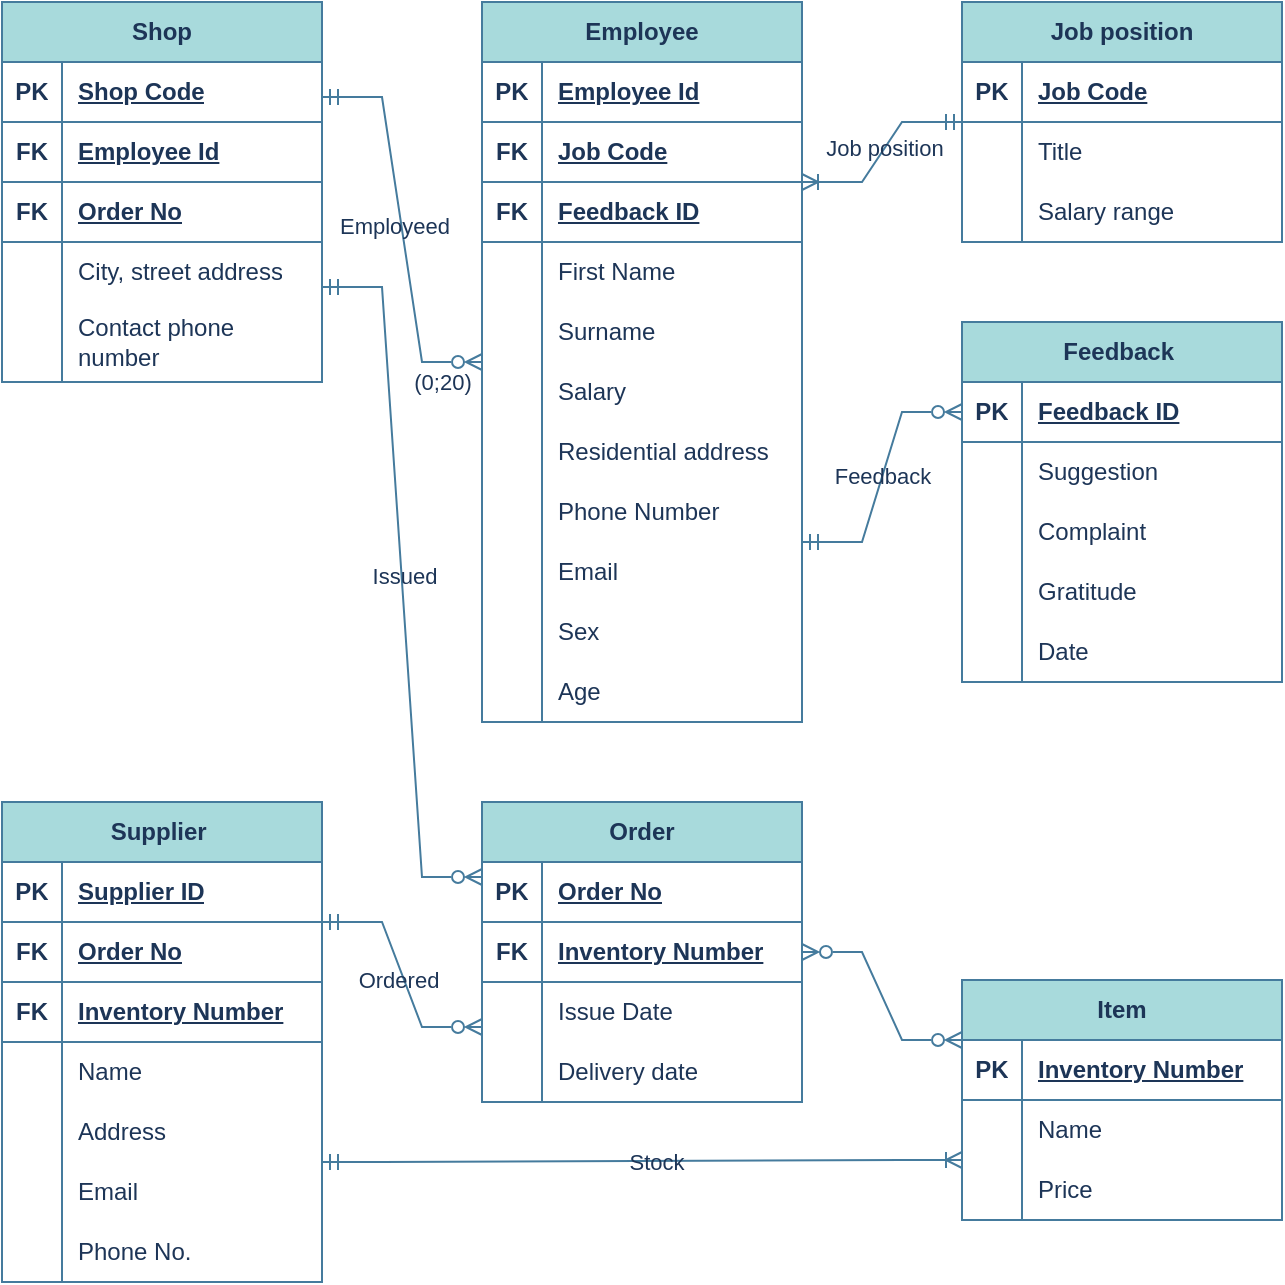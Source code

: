 <mxfile version="21.0.2" type="github"><diagram id="S3kL3NknCSAAhCIoJTSs" name="Страница 1"><mxGraphModel dx="780" dy="5081" grid="1" gridSize="10" guides="1" tooltips="1" connect="1" arrows="1" fold="1" page="1" pageScale="1" pageWidth="827" pageHeight="1169" math="0" shadow="0"><root><mxCell id="0"/><mxCell id="1" parent="0"/><mxCell id="GKbju8aVbSYvYVE8FwiC-1" value="Shop" style="shape=table;startSize=30;container=1;collapsible=1;childLayout=tableLayout;fixedRows=1;rowLines=0;fontStyle=1;align=center;resizeLast=1;labelBackgroundColor=none;fillColor=#A8DADC;strokeColor=#457B9D;fontColor=#1D3557;whiteSpace=wrap;rounded=0;" parent="1" vertex="1"><mxGeometry x="40" y="-4640" width="160" height="190" as="geometry"><mxRectangle x="40" y="-4640" width="70" height="30" as="alternateBounds"/></mxGeometry></mxCell><mxCell id="GKbju8aVbSYvYVE8FwiC-2" value="" style="shape=tableRow;horizontal=0;startSize=0;swimlaneHead=0;swimlaneBody=0;fillColor=none;collapsible=0;dropTarget=0;points=[[0,0.5],[1,0.5]];portConstraint=eastwest;top=0;left=0;right=0;bottom=1;labelBackgroundColor=none;strokeColor=#457B9D;fontColor=#1D3557;whiteSpace=wrap;rounded=0;" parent="GKbju8aVbSYvYVE8FwiC-1" vertex="1"><mxGeometry y="30" width="160" height="30" as="geometry"/></mxCell><mxCell id="GKbju8aVbSYvYVE8FwiC-3" value="PK" style="shape=partialRectangle;connectable=0;fillColor=none;top=0;left=0;bottom=0;right=0;fontStyle=1;overflow=hidden;labelBackgroundColor=none;strokeColor=#457B9D;fontColor=#1D3557;whiteSpace=wrap;rounded=0;" parent="GKbju8aVbSYvYVE8FwiC-2" vertex="1"><mxGeometry width="30" height="30" as="geometry"><mxRectangle width="30" height="30" as="alternateBounds"/></mxGeometry></mxCell><mxCell id="GKbju8aVbSYvYVE8FwiC-4" value="Shop Code" style="shape=partialRectangle;connectable=0;fillColor=none;top=0;left=0;bottom=0;right=0;align=left;spacingLeft=6;fontStyle=5;overflow=hidden;labelBackgroundColor=none;strokeColor=#457B9D;fontColor=#1D3557;whiteSpace=wrap;rounded=0;" parent="GKbju8aVbSYvYVE8FwiC-2" vertex="1"><mxGeometry x="30" width="130" height="30" as="geometry"><mxRectangle width="130" height="30" as="alternateBounds"/></mxGeometry></mxCell><mxCell id="HezVaRwSEf4dUAMnYJ1k-12" style="shape=tableRow;horizontal=0;startSize=0;swimlaneHead=0;swimlaneBody=0;fillColor=none;collapsible=0;dropTarget=0;points=[[0,0.5],[1,0.5]];portConstraint=eastwest;top=0;left=0;right=0;bottom=1;labelBackgroundColor=none;strokeColor=#457B9D;fontColor=#1D3557;whiteSpace=wrap;rounded=0;" parent="GKbju8aVbSYvYVE8FwiC-1" vertex="1"><mxGeometry y="60" width="160" height="30" as="geometry"/></mxCell><mxCell id="HezVaRwSEf4dUAMnYJ1k-13" value="FK" style="shape=partialRectangle;connectable=0;fillColor=none;top=0;left=0;bottom=0;right=0;fontStyle=1;overflow=hidden;labelBackgroundColor=none;strokeColor=#457B9D;fontColor=#1D3557;whiteSpace=wrap;rounded=0;" parent="HezVaRwSEf4dUAMnYJ1k-12" vertex="1"><mxGeometry width="30" height="30" as="geometry"><mxRectangle width="30" height="30" as="alternateBounds"/></mxGeometry></mxCell><mxCell id="HezVaRwSEf4dUAMnYJ1k-14" value="Employee Id" style="shape=partialRectangle;connectable=0;fillColor=none;top=0;left=0;bottom=0;right=0;align=left;spacingLeft=6;fontStyle=5;overflow=hidden;labelBackgroundColor=none;strokeColor=#457B9D;fontColor=#1D3557;whiteSpace=wrap;rounded=0;" parent="HezVaRwSEf4dUAMnYJ1k-12" vertex="1"><mxGeometry x="30" width="130" height="30" as="geometry"><mxRectangle width="130" height="30" as="alternateBounds"/></mxGeometry></mxCell><mxCell id="HezVaRwSEf4dUAMnYJ1k-9" style="shape=tableRow;horizontal=0;startSize=0;swimlaneHead=0;swimlaneBody=0;fillColor=none;collapsible=0;dropTarget=0;points=[[0,0.5],[1,0.5]];portConstraint=eastwest;top=0;left=0;right=0;bottom=1;labelBackgroundColor=none;strokeColor=#457B9D;fontColor=#1D3557;whiteSpace=wrap;rounded=0;" parent="GKbju8aVbSYvYVE8FwiC-1" vertex="1"><mxGeometry y="90" width="160" height="30" as="geometry"/></mxCell><mxCell id="HezVaRwSEf4dUAMnYJ1k-10" value="FK" style="shape=partialRectangle;connectable=0;fillColor=none;top=0;left=0;bottom=0;right=0;fontStyle=1;overflow=hidden;labelBackgroundColor=none;strokeColor=#457B9D;fontColor=#1D3557;whiteSpace=wrap;rounded=0;" parent="HezVaRwSEf4dUAMnYJ1k-9" vertex="1"><mxGeometry width="30" height="30" as="geometry"><mxRectangle width="30" height="30" as="alternateBounds"/></mxGeometry></mxCell><mxCell id="HezVaRwSEf4dUAMnYJ1k-11" value="Order No" style="shape=partialRectangle;connectable=0;fillColor=none;top=0;left=0;bottom=0;right=0;align=left;spacingLeft=6;fontStyle=5;overflow=hidden;labelBackgroundColor=none;strokeColor=#457B9D;fontColor=#1D3557;whiteSpace=wrap;rounded=0;" parent="HezVaRwSEf4dUAMnYJ1k-9" vertex="1"><mxGeometry x="30" width="130" height="30" as="geometry"><mxRectangle width="130" height="30" as="alternateBounds"/></mxGeometry></mxCell><mxCell id="GKbju8aVbSYvYVE8FwiC-5" value="" style="shape=tableRow;horizontal=0;startSize=0;swimlaneHead=0;swimlaneBody=0;fillColor=none;collapsible=0;dropTarget=0;points=[[0,0.5],[1,0.5]];portConstraint=eastwest;top=0;left=0;right=0;bottom=0;labelBackgroundColor=none;strokeColor=#457B9D;fontColor=#1D3557;whiteSpace=wrap;rounded=0;" parent="GKbju8aVbSYvYVE8FwiC-1" vertex="1"><mxGeometry y="120" width="160" height="30" as="geometry"/></mxCell><mxCell id="GKbju8aVbSYvYVE8FwiC-6" value="" style="shape=partialRectangle;connectable=0;fillColor=none;top=0;left=0;bottom=0;right=0;editable=1;overflow=hidden;labelBackgroundColor=none;strokeColor=#457B9D;fontColor=#1D3557;whiteSpace=wrap;rounded=0;" parent="GKbju8aVbSYvYVE8FwiC-5" vertex="1"><mxGeometry width="30" height="30" as="geometry"><mxRectangle width="30" height="30" as="alternateBounds"/></mxGeometry></mxCell><mxCell id="GKbju8aVbSYvYVE8FwiC-7" value="City, street address" style="shape=partialRectangle;connectable=0;fillColor=none;top=0;left=0;bottom=0;right=0;align=left;spacingLeft=6;overflow=hidden;labelBackgroundColor=none;strokeColor=#457B9D;fontColor=#1D3557;whiteSpace=wrap;rounded=0;" parent="GKbju8aVbSYvYVE8FwiC-5" vertex="1"><mxGeometry x="30" width="130" height="30" as="geometry"><mxRectangle width="130" height="30" as="alternateBounds"/></mxGeometry></mxCell><mxCell id="GKbju8aVbSYvYVE8FwiC-11" value="" style="shape=tableRow;horizontal=0;startSize=0;swimlaneHead=0;swimlaneBody=0;fillColor=none;collapsible=0;dropTarget=0;points=[[0,0.5],[1,0.5]];portConstraint=eastwest;top=0;left=0;right=0;bottom=0;labelBackgroundColor=none;strokeColor=#457B9D;fontColor=#1D3557;whiteSpace=wrap;rounded=0;" parent="GKbju8aVbSYvYVE8FwiC-1" vertex="1"><mxGeometry y="150" width="160" height="40" as="geometry"/></mxCell><mxCell id="GKbju8aVbSYvYVE8FwiC-12" value="" style="shape=partialRectangle;connectable=0;fillColor=none;top=0;left=0;bottom=0;right=0;editable=1;overflow=hidden;labelBackgroundColor=none;strokeColor=#457B9D;fontColor=#1D3557;whiteSpace=wrap;rounded=0;" parent="GKbju8aVbSYvYVE8FwiC-11" vertex="1"><mxGeometry width="30" height="40" as="geometry"><mxRectangle width="30" height="40" as="alternateBounds"/></mxGeometry></mxCell><mxCell id="GKbju8aVbSYvYVE8FwiC-13" value="Contact phone number" style="shape=partialRectangle;connectable=0;fillColor=none;top=0;left=0;bottom=0;right=0;align=left;spacingLeft=6;overflow=hidden;labelBackgroundColor=none;strokeColor=#457B9D;fontColor=#1D3557;whiteSpace=wrap;rounded=0;" parent="GKbju8aVbSYvYVE8FwiC-11" vertex="1"><mxGeometry x="30" width="130" height="40" as="geometry"><mxRectangle width="130" height="40" as="alternateBounds"/></mxGeometry></mxCell><mxCell id="GKbju8aVbSYvYVE8FwiC-21" value="Employee" style="shape=table;startSize=30;container=1;collapsible=1;childLayout=tableLayout;fixedRows=1;rowLines=0;fontStyle=1;align=center;resizeLast=1;labelBackgroundColor=none;fillColor=#A8DADC;strokeColor=#457B9D;fontColor=#1D3557;whiteSpace=wrap;rounded=0;" parent="1" vertex="1"><mxGeometry x="280" y="-4640" width="160" height="360" as="geometry"><mxRectangle x="240" y="-4640" width="100" height="30" as="alternateBounds"/></mxGeometry></mxCell><mxCell id="GKbju8aVbSYvYVE8FwiC-22" value="" style="shape=tableRow;horizontal=0;startSize=0;swimlaneHead=0;swimlaneBody=0;fillColor=none;collapsible=0;dropTarget=0;points=[[0,0.5],[1,0.5]];portConstraint=eastwest;top=0;left=0;right=0;bottom=1;labelBackgroundColor=none;strokeColor=#457B9D;fontColor=#1D3557;whiteSpace=wrap;rounded=0;" parent="GKbju8aVbSYvYVE8FwiC-21" vertex="1"><mxGeometry y="30" width="160" height="30" as="geometry"/></mxCell><mxCell id="GKbju8aVbSYvYVE8FwiC-23" value="PK" style="shape=partialRectangle;connectable=0;fillColor=none;top=0;left=0;bottom=0;right=0;fontStyle=1;overflow=hidden;labelBackgroundColor=none;strokeColor=#457B9D;fontColor=#1D3557;whiteSpace=wrap;rounded=0;" parent="GKbju8aVbSYvYVE8FwiC-22" vertex="1"><mxGeometry width="30" height="30" as="geometry"><mxRectangle width="30" height="30" as="alternateBounds"/></mxGeometry></mxCell><mxCell id="GKbju8aVbSYvYVE8FwiC-24" value="Employee Id" style="shape=partialRectangle;connectable=0;fillColor=none;top=0;left=0;bottom=0;right=0;align=left;spacingLeft=6;fontStyle=5;overflow=hidden;labelBackgroundColor=none;strokeColor=#457B9D;fontColor=#1D3557;whiteSpace=wrap;rounded=0;" parent="GKbju8aVbSYvYVE8FwiC-22" vertex="1"><mxGeometry x="30" width="130" height="30" as="geometry"><mxRectangle width="130" height="30" as="alternateBounds"/></mxGeometry></mxCell><mxCell id="HezVaRwSEf4dUAMnYJ1k-18" style="shape=tableRow;horizontal=0;startSize=0;swimlaneHead=0;swimlaneBody=0;fillColor=none;collapsible=0;dropTarget=0;points=[[0,0.5],[1,0.5]];portConstraint=eastwest;top=0;left=0;right=0;bottom=1;labelBackgroundColor=none;strokeColor=#457B9D;fontColor=#1D3557;whiteSpace=wrap;rounded=0;" parent="GKbju8aVbSYvYVE8FwiC-21" vertex="1"><mxGeometry y="60" width="160" height="30" as="geometry"/></mxCell><mxCell id="HezVaRwSEf4dUAMnYJ1k-19" value="FK" style="shape=partialRectangle;connectable=0;fillColor=none;top=0;left=0;bottom=0;right=0;fontStyle=1;overflow=hidden;labelBackgroundColor=none;strokeColor=#457B9D;fontColor=#1D3557;whiteSpace=wrap;rounded=0;" parent="HezVaRwSEf4dUAMnYJ1k-18" vertex="1"><mxGeometry width="30" height="30" as="geometry"><mxRectangle width="30" height="30" as="alternateBounds"/></mxGeometry></mxCell><mxCell id="HezVaRwSEf4dUAMnYJ1k-20" value="Job Code" style="shape=partialRectangle;connectable=0;fillColor=none;top=0;left=0;bottom=0;right=0;align=left;spacingLeft=6;fontStyle=5;overflow=hidden;labelBackgroundColor=none;strokeColor=#457B9D;fontColor=#1D3557;whiteSpace=wrap;rounded=0;" parent="HezVaRwSEf4dUAMnYJ1k-18" vertex="1"><mxGeometry x="30" width="130" height="30" as="geometry"><mxRectangle width="130" height="30" as="alternateBounds"/></mxGeometry></mxCell><mxCell id="HezVaRwSEf4dUAMnYJ1k-15" style="shape=tableRow;horizontal=0;startSize=0;swimlaneHead=0;swimlaneBody=0;fillColor=none;collapsible=0;dropTarget=0;points=[[0,0.5],[1,0.5]];portConstraint=eastwest;top=0;left=0;right=0;bottom=1;labelBackgroundColor=none;strokeColor=#457B9D;fontColor=#1D3557;whiteSpace=wrap;rounded=0;" parent="GKbju8aVbSYvYVE8FwiC-21" vertex="1"><mxGeometry y="90" width="160" height="30" as="geometry"/></mxCell><mxCell id="HezVaRwSEf4dUAMnYJ1k-16" value="FK" style="shape=partialRectangle;connectable=0;fillColor=none;top=0;left=0;bottom=0;right=0;fontStyle=1;overflow=hidden;labelBackgroundColor=none;strokeColor=#457B9D;fontColor=#1D3557;whiteSpace=wrap;rounded=0;" parent="HezVaRwSEf4dUAMnYJ1k-15" vertex="1"><mxGeometry width="30" height="30" as="geometry"><mxRectangle width="30" height="30" as="alternateBounds"/></mxGeometry></mxCell><mxCell id="HezVaRwSEf4dUAMnYJ1k-17" value="Feedback ID" style="shape=partialRectangle;connectable=0;fillColor=none;top=0;left=0;bottom=0;right=0;align=left;spacingLeft=6;fontStyle=5;overflow=hidden;labelBackgroundColor=none;strokeColor=#457B9D;fontColor=#1D3557;whiteSpace=wrap;rounded=0;" parent="HezVaRwSEf4dUAMnYJ1k-15" vertex="1"><mxGeometry x="30" width="130" height="30" as="geometry"><mxRectangle width="130" height="30" as="alternateBounds"/></mxGeometry></mxCell><mxCell id="GKbju8aVbSYvYVE8FwiC-25" value="" style="shape=tableRow;horizontal=0;startSize=0;swimlaneHead=0;swimlaneBody=0;fillColor=none;collapsible=0;dropTarget=0;points=[[0,0.5],[1,0.5]];portConstraint=eastwest;top=0;left=0;right=0;bottom=0;labelBackgroundColor=none;strokeColor=#457B9D;fontColor=#1D3557;whiteSpace=wrap;rounded=0;" parent="GKbju8aVbSYvYVE8FwiC-21" vertex="1"><mxGeometry y="120" width="160" height="30" as="geometry"/></mxCell><mxCell id="GKbju8aVbSYvYVE8FwiC-26" value="" style="shape=partialRectangle;connectable=0;fillColor=none;top=0;left=0;bottom=0;right=0;editable=1;overflow=hidden;labelBackgroundColor=none;strokeColor=#457B9D;fontColor=#1D3557;whiteSpace=wrap;rounded=0;" parent="GKbju8aVbSYvYVE8FwiC-25" vertex="1"><mxGeometry width="30" height="30" as="geometry"><mxRectangle width="30" height="30" as="alternateBounds"/></mxGeometry></mxCell><mxCell id="GKbju8aVbSYvYVE8FwiC-27" value="First Name" style="shape=partialRectangle;connectable=0;fillColor=none;top=0;left=0;bottom=0;right=0;align=left;spacingLeft=6;overflow=hidden;labelBackgroundColor=none;strokeColor=#457B9D;fontColor=#1D3557;whiteSpace=wrap;rounded=0;" parent="GKbju8aVbSYvYVE8FwiC-25" vertex="1"><mxGeometry x="30" width="130" height="30" as="geometry"><mxRectangle width="130" height="30" as="alternateBounds"/></mxGeometry></mxCell><mxCell id="GKbju8aVbSYvYVE8FwiC-28" value="" style="shape=tableRow;horizontal=0;startSize=0;swimlaneHead=0;swimlaneBody=0;fillColor=none;collapsible=0;dropTarget=0;points=[[0,0.5],[1,0.5]];portConstraint=eastwest;top=0;left=0;right=0;bottom=0;labelBackgroundColor=none;strokeColor=#457B9D;fontColor=#1D3557;whiteSpace=wrap;rounded=0;" parent="GKbju8aVbSYvYVE8FwiC-21" vertex="1"><mxGeometry y="150" width="160" height="30" as="geometry"/></mxCell><mxCell id="GKbju8aVbSYvYVE8FwiC-29" value="" style="shape=partialRectangle;connectable=0;fillColor=none;top=0;left=0;bottom=0;right=0;editable=1;overflow=hidden;labelBackgroundColor=none;strokeColor=#457B9D;fontColor=#1D3557;whiteSpace=wrap;rounded=0;" parent="GKbju8aVbSYvYVE8FwiC-28" vertex="1"><mxGeometry width="30" height="30" as="geometry"><mxRectangle width="30" height="30" as="alternateBounds"/></mxGeometry></mxCell><mxCell id="GKbju8aVbSYvYVE8FwiC-30" value="Surname" style="shape=partialRectangle;connectable=0;fillColor=none;top=0;left=0;bottom=0;right=0;align=left;spacingLeft=6;overflow=hidden;labelBackgroundColor=none;strokeColor=#457B9D;fontColor=#1D3557;whiteSpace=wrap;rounded=0;" parent="GKbju8aVbSYvYVE8FwiC-28" vertex="1"><mxGeometry x="30" width="130" height="30" as="geometry"><mxRectangle width="130" height="30" as="alternateBounds"/></mxGeometry></mxCell><mxCell id="GKbju8aVbSYvYVE8FwiC-34" style="shape=tableRow;horizontal=0;startSize=0;swimlaneHead=0;swimlaneBody=0;fillColor=none;collapsible=0;dropTarget=0;points=[[0,0.5],[1,0.5]];portConstraint=eastwest;top=0;left=0;right=0;bottom=0;labelBackgroundColor=none;strokeColor=#457B9D;fontColor=#1D3557;whiteSpace=wrap;rounded=0;" parent="GKbju8aVbSYvYVE8FwiC-21" vertex="1"><mxGeometry y="180" width="160" height="30" as="geometry"/></mxCell><mxCell id="GKbju8aVbSYvYVE8FwiC-35" style="shape=partialRectangle;connectable=0;fillColor=none;top=0;left=0;bottom=0;right=0;editable=1;overflow=hidden;labelBackgroundColor=none;strokeColor=#457B9D;fontColor=#1D3557;whiteSpace=wrap;rounded=0;" parent="GKbju8aVbSYvYVE8FwiC-34" vertex="1"><mxGeometry width="30" height="30" as="geometry"><mxRectangle width="30" height="30" as="alternateBounds"/></mxGeometry></mxCell><mxCell id="GKbju8aVbSYvYVE8FwiC-36" value="Salary" style="shape=partialRectangle;connectable=0;fillColor=none;top=0;left=0;bottom=0;right=0;align=left;spacingLeft=6;overflow=hidden;labelBackgroundColor=none;strokeColor=#457B9D;fontColor=#1D3557;whiteSpace=wrap;rounded=0;" parent="GKbju8aVbSYvYVE8FwiC-34" vertex="1"><mxGeometry x="30" width="130" height="30" as="geometry"><mxRectangle width="130" height="30" as="alternateBounds"/></mxGeometry></mxCell><mxCell id="GKbju8aVbSYvYVE8FwiC-37" style="shape=tableRow;horizontal=0;startSize=0;swimlaneHead=0;swimlaneBody=0;fillColor=none;collapsible=0;dropTarget=0;points=[[0,0.5],[1,0.5]];portConstraint=eastwest;top=0;left=0;right=0;bottom=0;labelBackgroundColor=none;strokeColor=#457B9D;fontColor=#1D3557;whiteSpace=wrap;rounded=0;" parent="GKbju8aVbSYvYVE8FwiC-21" vertex="1"><mxGeometry y="210" width="160" height="30" as="geometry"/></mxCell><mxCell id="GKbju8aVbSYvYVE8FwiC-38" style="shape=partialRectangle;connectable=0;fillColor=none;top=0;left=0;bottom=0;right=0;editable=1;overflow=hidden;labelBackgroundColor=none;strokeColor=#457B9D;fontColor=#1D3557;whiteSpace=wrap;rounded=0;" parent="GKbju8aVbSYvYVE8FwiC-37" vertex="1"><mxGeometry width="30" height="30" as="geometry"><mxRectangle width="30" height="30" as="alternateBounds"/></mxGeometry></mxCell><mxCell id="GKbju8aVbSYvYVE8FwiC-39" value="Residential address" style="shape=partialRectangle;connectable=0;fillColor=none;top=0;left=0;bottom=0;right=0;align=left;spacingLeft=6;overflow=hidden;labelBackgroundColor=none;strokeColor=#457B9D;fontColor=#1D3557;whiteSpace=wrap;rounded=0;" parent="GKbju8aVbSYvYVE8FwiC-37" vertex="1"><mxGeometry x="30" width="130" height="30" as="geometry"><mxRectangle width="130" height="30" as="alternateBounds"/></mxGeometry></mxCell><mxCell id="GKbju8aVbSYvYVE8FwiC-40" style="shape=tableRow;horizontal=0;startSize=0;swimlaneHead=0;swimlaneBody=0;fillColor=none;collapsible=0;dropTarget=0;points=[[0,0.5],[1,0.5]];portConstraint=eastwest;top=0;left=0;right=0;bottom=0;labelBackgroundColor=none;strokeColor=#457B9D;fontColor=#1D3557;whiteSpace=wrap;rounded=0;" parent="GKbju8aVbSYvYVE8FwiC-21" vertex="1"><mxGeometry y="240" width="160" height="30" as="geometry"/></mxCell><mxCell id="GKbju8aVbSYvYVE8FwiC-41" style="shape=partialRectangle;connectable=0;fillColor=none;top=0;left=0;bottom=0;right=0;editable=1;overflow=hidden;labelBackgroundColor=none;strokeColor=#457B9D;fontColor=#1D3557;whiteSpace=wrap;rounded=0;" parent="GKbju8aVbSYvYVE8FwiC-40" vertex="1"><mxGeometry width="30" height="30" as="geometry"><mxRectangle width="30" height="30" as="alternateBounds"/></mxGeometry></mxCell><mxCell id="GKbju8aVbSYvYVE8FwiC-42" value="Phone Number" style="shape=partialRectangle;connectable=0;fillColor=none;top=0;left=0;bottom=0;right=0;align=left;spacingLeft=6;overflow=hidden;labelBackgroundColor=none;strokeColor=#457B9D;fontColor=#1D3557;whiteSpace=wrap;rounded=0;" parent="GKbju8aVbSYvYVE8FwiC-40" vertex="1"><mxGeometry x="30" width="130" height="30" as="geometry"><mxRectangle width="130" height="30" as="alternateBounds"/></mxGeometry></mxCell><mxCell id="GKbju8aVbSYvYVE8FwiC-43" style="shape=tableRow;horizontal=0;startSize=0;swimlaneHead=0;swimlaneBody=0;fillColor=none;collapsible=0;dropTarget=0;points=[[0,0.5],[1,0.5]];portConstraint=eastwest;top=0;left=0;right=0;bottom=0;labelBackgroundColor=none;strokeColor=#457B9D;fontColor=#1D3557;whiteSpace=wrap;rounded=0;" parent="GKbju8aVbSYvYVE8FwiC-21" vertex="1"><mxGeometry y="270" width="160" height="30" as="geometry"/></mxCell><mxCell id="GKbju8aVbSYvYVE8FwiC-44" style="shape=partialRectangle;connectable=0;fillColor=none;top=0;left=0;bottom=0;right=0;editable=1;overflow=hidden;labelBackgroundColor=none;strokeColor=#457B9D;fontColor=#1D3557;whiteSpace=wrap;rounded=0;" parent="GKbju8aVbSYvYVE8FwiC-43" vertex="1"><mxGeometry width="30" height="30" as="geometry"><mxRectangle width="30" height="30" as="alternateBounds"/></mxGeometry></mxCell><mxCell id="GKbju8aVbSYvYVE8FwiC-45" value="Email" style="shape=partialRectangle;connectable=0;fillColor=none;top=0;left=0;bottom=0;right=0;align=left;spacingLeft=6;overflow=hidden;labelBackgroundColor=none;strokeColor=#457B9D;fontColor=#1D3557;whiteSpace=wrap;rounded=0;" parent="GKbju8aVbSYvYVE8FwiC-43" vertex="1"><mxGeometry x="30" width="130" height="30" as="geometry"><mxRectangle width="130" height="30" as="alternateBounds"/></mxGeometry></mxCell><mxCell id="HezVaRwSEf4dUAMnYJ1k-1" style="shape=tableRow;horizontal=0;startSize=0;swimlaneHead=0;swimlaneBody=0;fillColor=none;collapsible=0;dropTarget=0;points=[[0,0.5],[1,0.5]];portConstraint=eastwest;top=0;left=0;right=0;bottom=0;labelBackgroundColor=none;strokeColor=#457B9D;fontColor=#1D3557;whiteSpace=wrap;rounded=0;" parent="GKbju8aVbSYvYVE8FwiC-21" vertex="1"><mxGeometry y="300" width="160" height="30" as="geometry"/></mxCell><mxCell id="HezVaRwSEf4dUAMnYJ1k-2" style="shape=partialRectangle;connectable=0;fillColor=none;top=0;left=0;bottom=0;right=0;editable=1;overflow=hidden;labelBackgroundColor=none;strokeColor=#457B9D;fontColor=#1D3557;whiteSpace=wrap;rounded=0;" parent="HezVaRwSEf4dUAMnYJ1k-1" vertex="1"><mxGeometry width="30" height="30" as="geometry"><mxRectangle width="30" height="30" as="alternateBounds"/></mxGeometry></mxCell><mxCell id="HezVaRwSEf4dUAMnYJ1k-3" value="Sex" style="shape=partialRectangle;connectable=0;fillColor=none;top=0;left=0;bottom=0;right=0;align=left;spacingLeft=6;overflow=hidden;labelBackgroundColor=none;strokeColor=#457B9D;fontColor=#1D3557;whiteSpace=wrap;rounded=0;" parent="HezVaRwSEf4dUAMnYJ1k-1" vertex="1"><mxGeometry x="30" width="130" height="30" as="geometry"><mxRectangle width="130" height="30" as="alternateBounds"/></mxGeometry></mxCell><mxCell id="HezVaRwSEf4dUAMnYJ1k-5" style="shape=tableRow;horizontal=0;startSize=0;swimlaneHead=0;swimlaneBody=0;fillColor=none;collapsible=0;dropTarget=0;points=[[0,0.5],[1,0.5]];portConstraint=eastwest;top=0;left=0;right=0;bottom=0;labelBackgroundColor=none;strokeColor=#457B9D;fontColor=#1D3557;whiteSpace=wrap;rounded=0;" parent="GKbju8aVbSYvYVE8FwiC-21" vertex="1"><mxGeometry y="330" width="160" height="30" as="geometry"/></mxCell><mxCell id="HezVaRwSEf4dUAMnYJ1k-6" style="shape=partialRectangle;connectable=0;fillColor=none;top=0;left=0;bottom=0;right=0;editable=1;overflow=hidden;labelBackgroundColor=none;strokeColor=#457B9D;fontColor=#1D3557;whiteSpace=wrap;rounded=0;" parent="HezVaRwSEf4dUAMnYJ1k-5" vertex="1"><mxGeometry width="30" height="30" as="geometry"><mxRectangle width="30" height="30" as="alternateBounds"/></mxGeometry></mxCell><mxCell id="HezVaRwSEf4dUAMnYJ1k-7" value="Age" style="shape=partialRectangle;connectable=0;fillColor=none;top=0;left=0;bottom=0;right=0;align=left;spacingLeft=6;overflow=hidden;labelBackgroundColor=none;strokeColor=#457B9D;fontColor=#1D3557;whiteSpace=wrap;rounded=0;" parent="HezVaRwSEf4dUAMnYJ1k-5" vertex="1"><mxGeometry x="30" width="130" height="30" as="geometry"><mxRectangle width="130" height="30" as="alternateBounds"/></mxGeometry></mxCell><mxCell id="GKbju8aVbSYvYVE8FwiC-51" value="Job position" style="shape=table;startSize=30;container=1;collapsible=1;childLayout=tableLayout;fixedRows=1;rowLines=0;fontStyle=1;align=center;resizeLast=1;labelBackgroundColor=none;fillColor=#A8DADC;strokeColor=#457B9D;fontColor=#1D3557;whiteSpace=wrap;rounded=0;" parent="1" vertex="1"><mxGeometry x="520" y="-4640" width="160" height="120" as="geometry"><mxRectangle x="440" y="-4640" width="110" height="30" as="alternateBounds"/></mxGeometry></mxCell><mxCell id="GKbju8aVbSYvYVE8FwiC-52" value="" style="shape=tableRow;horizontal=0;startSize=0;swimlaneHead=0;swimlaneBody=0;fillColor=none;collapsible=0;dropTarget=0;points=[[0,0.5],[1,0.5]];portConstraint=eastwest;top=0;left=0;right=0;bottom=1;labelBackgroundColor=none;strokeColor=#457B9D;fontColor=#1D3557;whiteSpace=wrap;rounded=0;" parent="GKbju8aVbSYvYVE8FwiC-51" vertex="1"><mxGeometry y="30" width="160" height="30" as="geometry"/></mxCell><mxCell id="GKbju8aVbSYvYVE8FwiC-53" value="PK" style="shape=partialRectangle;connectable=0;fillColor=none;top=0;left=0;bottom=0;right=0;fontStyle=1;overflow=hidden;labelBackgroundColor=none;strokeColor=#457B9D;fontColor=#1D3557;whiteSpace=wrap;rounded=0;" parent="GKbju8aVbSYvYVE8FwiC-52" vertex="1"><mxGeometry width="30" height="30" as="geometry"><mxRectangle width="30" height="30" as="alternateBounds"/></mxGeometry></mxCell><mxCell id="GKbju8aVbSYvYVE8FwiC-54" value="Job Code" style="shape=partialRectangle;connectable=0;fillColor=none;top=0;left=0;bottom=0;right=0;align=left;spacingLeft=6;fontStyle=5;overflow=hidden;whiteSpace=wrap;labelBackgroundColor=none;strokeColor=#457B9D;fontColor=#1D3557;rounded=0;" parent="GKbju8aVbSYvYVE8FwiC-52" vertex="1"><mxGeometry x="30" width="130" height="30" as="geometry"><mxRectangle width="130" height="30" as="alternateBounds"/></mxGeometry></mxCell><mxCell id="GKbju8aVbSYvYVE8FwiC-55" value="" style="shape=tableRow;horizontal=0;startSize=0;swimlaneHead=0;swimlaneBody=0;fillColor=none;collapsible=0;dropTarget=0;points=[[0,0.5],[1,0.5]];portConstraint=eastwest;top=0;left=0;right=0;bottom=0;labelBackgroundColor=none;strokeColor=#457B9D;fontColor=#1D3557;whiteSpace=wrap;rounded=0;" parent="GKbju8aVbSYvYVE8FwiC-51" vertex="1"><mxGeometry y="60" width="160" height="30" as="geometry"/></mxCell><mxCell id="GKbju8aVbSYvYVE8FwiC-56" value="" style="shape=partialRectangle;connectable=0;fillColor=none;top=0;left=0;bottom=0;right=0;editable=1;overflow=hidden;labelBackgroundColor=none;strokeColor=#457B9D;fontColor=#1D3557;whiteSpace=wrap;rounded=0;" parent="GKbju8aVbSYvYVE8FwiC-55" vertex="1"><mxGeometry width="30" height="30" as="geometry"><mxRectangle width="30" height="30" as="alternateBounds"/></mxGeometry></mxCell><mxCell id="GKbju8aVbSYvYVE8FwiC-57" value="Title" style="shape=partialRectangle;connectable=0;fillColor=none;top=0;left=0;bottom=0;right=0;align=left;spacingLeft=6;overflow=hidden;labelBackgroundColor=none;strokeColor=#457B9D;fontColor=#1D3557;whiteSpace=wrap;rounded=0;" parent="GKbju8aVbSYvYVE8FwiC-55" vertex="1"><mxGeometry x="30" width="130" height="30" as="geometry"><mxRectangle width="130" height="30" as="alternateBounds"/></mxGeometry></mxCell><mxCell id="GKbju8aVbSYvYVE8FwiC-58" value="" style="shape=tableRow;horizontal=0;startSize=0;swimlaneHead=0;swimlaneBody=0;fillColor=none;collapsible=0;dropTarget=0;points=[[0,0.5],[1,0.5]];portConstraint=eastwest;top=0;left=0;right=0;bottom=0;labelBackgroundColor=none;strokeColor=#457B9D;fontColor=#1D3557;whiteSpace=wrap;rounded=0;" parent="GKbju8aVbSYvYVE8FwiC-51" vertex="1"><mxGeometry y="90" width="160" height="30" as="geometry"/></mxCell><mxCell id="GKbju8aVbSYvYVE8FwiC-59" value="" style="shape=partialRectangle;connectable=0;fillColor=none;top=0;left=0;bottom=0;right=0;editable=1;overflow=hidden;labelBackgroundColor=none;strokeColor=#457B9D;fontColor=#1D3557;whiteSpace=wrap;rounded=0;" parent="GKbju8aVbSYvYVE8FwiC-58" vertex="1"><mxGeometry width="30" height="30" as="geometry"><mxRectangle width="30" height="30" as="alternateBounds"/></mxGeometry></mxCell><mxCell id="GKbju8aVbSYvYVE8FwiC-60" value="Salary range" style="shape=partialRectangle;connectable=0;fillColor=none;top=0;left=0;bottom=0;right=0;align=left;spacingLeft=6;overflow=hidden;labelBackgroundColor=none;strokeColor=#457B9D;fontColor=#1D3557;whiteSpace=wrap;rounded=0;" parent="GKbju8aVbSYvYVE8FwiC-58" vertex="1"><mxGeometry x="30" width="130" height="30" as="geometry"><mxRectangle width="130" height="30" as="alternateBounds"/></mxGeometry></mxCell><mxCell id="GKbju8aVbSYvYVE8FwiC-65" value="Item" style="shape=table;startSize=30;container=1;collapsible=1;childLayout=tableLayout;fixedRows=1;rowLines=0;fontStyle=1;align=center;resizeLast=1;labelBackgroundColor=none;fillColor=#A8DADC;strokeColor=#457B9D;fontColor=#1D3557;whiteSpace=wrap;rounded=0;" parent="1" vertex="1"><mxGeometry x="520" y="-4151" width="160" height="120" as="geometry"><mxRectangle x="440" y="-4480" width="70" height="30" as="alternateBounds"/></mxGeometry></mxCell><mxCell id="GKbju8aVbSYvYVE8FwiC-66" value="" style="shape=tableRow;horizontal=0;startSize=0;swimlaneHead=0;swimlaneBody=0;fillColor=none;collapsible=0;dropTarget=0;points=[[0,0.5],[1,0.5]];portConstraint=eastwest;top=0;left=0;right=0;bottom=1;labelBackgroundColor=none;strokeColor=#457B9D;fontColor=#1D3557;whiteSpace=wrap;rounded=0;" parent="GKbju8aVbSYvYVE8FwiC-65" vertex="1"><mxGeometry y="30" width="160" height="30" as="geometry"/></mxCell><mxCell id="GKbju8aVbSYvYVE8FwiC-67" value="PK" style="shape=partialRectangle;connectable=0;fillColor=none;top=0;left=0;bottom=0;right=0;fontStyle=1;overflow=hidden;labelBackgroundColor=none;strokeColor=#457B9D;fontColor=#1D3557;whiteSpace=wrap;rounded=0;" parent="GKbju8aVbSYvYVE8FwiC-66" vertex="1"><mxGeometry width="30" height="30" as="geometry"><mxRectangle width="30" height="30" as="alternateBounds"/></mxGeometry></mxCell><mxCell id="GKbju8aVbSYvYVE8FwiC-68" value="Inventory Number" style="shape=partialRectangle;connectable=0;fillColor=none;top=0;left=0;bottom=0;right=0;align=left;spacingLeft=6;fontStyle=5;overflow=hidden;labelBackgroundColor=none;strokeColor=#457B9D;fontColor=#1D3557;whiteSpace=wrap;rounded=0;" parent="GKbju8aVbSYvYVE8FwiC-66" vertex="1"><mxGeometry x="30" width="130" height="30" as="geometry"><mxRectangle width="130" height="30" as="alternateBounds"/></mxGeometry></mxCell><mxCell id="GKbju8aVbSYvYVE8FwiC-69" value="" style="shape=tableRow;horizontal=0;startSize=0;swimlaneHead=0;swimlaneBody=0;fillColor=none;collapsible=0;dropTarget=0;points=[[0,0.5],[1,0.5]];portConstraint=eastwest;top=0;left=0;right=0;bottom=0;labelBackgroundColor=none;strokeColor=#457B9D;fontColor=#1D3557;whiteSpace=wrap;rounded=0;" parent="GKbju8aVbSYvYVE8FwiC-65" vertex="1"><mxGeometry y="60" width="160" height="30" as="geometry"/></mxCell><mxCell id="GKbju8aVbSYvYVE8FwiC-70" value="" style="shape=partialRectangle;connectable=0;fillColor=none;top=0;left=0;bottom=0;right=0;editable=1;overflow=hidden;labelBackgroundColor=none;strokeColor=#457B9D;fontColor=#1D3557;whiteSpace=wrap;rounded=0;" parent="GKbju8aVbSYvYVE8FwiC-69" vertex="1"><mxGeometry width="30" height="30" as="geometry"><mxRectangle width="30" height="30" as="alternateBounds"/></mxGeometry></mxCell><mxCell id="GKbju8aVbSYvYVE8FwiC-71" value="Name" style="shape=partialRectangle;connectable=0;fillColor=none;top=0;left=0;bottom=0;right=0;align=left;spacingLeft=6;overflow=hidden;labelBackgroundColor=none;strokeColor=#457B9D;fontColor=#1D3557;whiteSpace=wrap;rounded=0;" parent="GKbju8aVbSYvYVE8FwiC-69" vertex="1"><mxGeometry x="30" width="130" height="30" as="geometry"><mxRectangle width="130" height="30" as="alternateBounds"/></mxGeometry></mxCell><mxCell id="GKbju8aVbSYvYVE8FwiC-72" value="" style="shape=tableRow;horizontal=0;startSize=0;swimlaneHead=0;swimlaneBody=0;fillColor=none;collapsible=0;dropTarget=0;points=[[0,0.5],[1,0.5]];portConstraint=eastwest;top=0;left=0;right=0;bottom=0;labelBackgroundColor=none;strokeColor=#457B9D;fontColor=#1D3557;whiteSpace=wrap;rounded=0;" parent="GKbju8aVbSYvYVE8FwiC-65" vertex="1"><mxGeometry y="90" width="160" height="30" as="geometry"/></mxCell><mxCell id="GKbju8aVbSYvYVE8FwiC-73" value="" style="shape=partialRectangle;connectable=0;fillColor=none;top=0;left=0;bottom=0;right=0;editable=1;overflow=hidden;labelBackgroundColor=none;strokeColor=#457B9D;fontColor=#1D3557;whiteSpace=wrap;rounded=0;" parent="GKbju8aVbSYvYVE8FwiC-72" vertex="1"><mxGeometry width="30" height="30" as="geometry"><mxRectangle width="30" height="30" as="alternateBounds"/></mxGeometry></mxCell><mxCell id="GKbju8aVbSYvYVE8FwiC-74" value="Price" style="shape=partialRectangle;connectable=0;fillColor=none;top=0;left=0;bottom=0;right=0;align=left;spacingLeft=6;overflow=hidden;labelBackgroundColor=none;strokeColor=#457B9D;fontColor=#1D3557;whiteSpace=wrap;rounded=0;" parent="GKbju8aVbSYvYVE8FwiC-72" vertex="1"><mxGeometry x="30" width="130" height="30" as="geometry"><mxRectangle width="130" height="30" as="alternateBounds"/></mxGeometry></mxCell><mxCell id="GKbju8aVbSYvYVE8FwiC-78" value="Supplier " style="shape=table;startSize=30;container=1;collapsible=1;childLayout=tableLayout;fixedRows=1;rowLines=0;fontStyle=1;align=center;resizeLast=1;labelBackgroundColor=none;fillColor=#A8DADC;strokeColor=#457B9D;fontColor=#1D3557;whiteSpace=wrap;rounded=0;" parent="1" vertex="1"><mxGeometry x="40" y="-4240" width="160" height="240" as="geometry"><mxRectangle x="20" y="-4370" width="90" height="30" as="alternateBounds"/></mxGeometry></mxCell><mxCell id="GKbju8aVbSYvYVE8FwiC-79" value="" style="shape=tableRow;horizontal=0;startSize=0;swimlaneHead=0;swimlaneBody=0;fillColor=none;collapsible=0;dropTarget=0;points=[[0,0.5],[1,0.5]];portConstraint=eastwest;top=0;left=0;right=0;bottom=1;labelBackgroundColor=none;strokeColor=#457B9D;fontColor=#1D3557;whiteSpace=wrap;rounded=0;" parent="GKbju8aVbSYvYVE8FwiC-78" vertex="1"><mxGeometry y="30" width="160" height="30" as="geometry"/></mxCell><mxCell id="GKbju8aVbSYvYVE8FwiC-80" value="PK" style="shape=partialRectangle;connectable=0;fillColor=none;top=0;left=0;bottom=0;right=0;fontStyle=1;overflow=hidden;labelBackgroundColor=none;strokeColor=#457B9D;fontColor=#1D3557;whiteSpace=wrap;rounded=0;" parent="GKbju8aVbSYvYVE8FwiC-79" vertex="1"><mxGeometry width="30" height="30" as="geometry"><mxRectangle width="30" height="30" as="alternateBounds"/></mxGeometry></mxCell><mxCell id="GKbju8aVbSYvYVE8FwiC-81" value="Supplier ID" style="shape=partialRectangle;connectable=0;fillColor=none;top=0;left=0;bottom=0;right=0;align=left;spacingLeft=6;fontStyle=5;overflow=hidden;labelBackgroundColor=none;strokeColor=#457B9D;fontColor=#1D3557;whiteSpace=wrap;rounded=0;" parent="GKbju8aVbSYvYVE8FwiC-79" vertex="1"><mxGeometry x="30" width="130" height="30" as="geometry"><mxRectangle width="130" height="30" as="alternateBounds"/></mxGeometry></mxCell><mxCell id="HezVaRwSEf4dUAMnYJ1k-24" style="shape=tableRow;horizontal=0;startSize=0;swimlaneHead=0;swimlaneBody=0;fillColor=none;collapsible=0;dropTarget=0;points=[[0,0.5],[1,0.5]];portConstraint=eastwest;top=0;left=0;right=0;bottom=1;labelBackgroundColor=none;strokeColor=#457B9D;fontColor=#1D3557;whiteSpace=wrap;rounded=0;" parent="GKbju8aVbSYvYVE8FwiC-78" vertex="1"><mxGeometry y="60" width="160" height="30" as="geometry"/></mxCell><mxCell id="HezVaRwSEf4dUAMnYJ1k-25" value="FK" style="shape=partialRectangle;connectable=0;fillColor=none;top=0;left=0;bottom=0;right=0;fontStyle=1;overflow=hidden;labelBackgroundColor=none;strokeColor=#457B9D;fontColor=#1D3557;whiteSpace=wrap;rounded=0;" parent="HezVaRwSEf4dUAMnYJ1k-24" vertex="1"><mxGeometry width="30" height="30" as="geometry"><mxRectangle width="30" height="30" as="alternateBounds"/></mxGeometry></mxCell><mxCell id="HezVaRwSEf4dUAMnYJ1k-26" value="Order No" style="shape=partialRectangle;connectable=0;fillColor=none;top=0;left=0;bottom=0;right=0;align=left;spacingLeft=6;fontStyle=5;overflow=hidden;labelBackgroundColor=none;strokeColor=#457B9D;fontColor=#1D3557;whiteSpace=wrap;rounded=0;" parent="HezVaRwSEf4dUAMnYJ1k-24" vertex="1"><mxGeometry x="30" width="130" height="30" as="geometry"><mxRectangle width="130" height="30" as="alternateBounds"/></mxGeometry></mxCell><mxCell id="HezVaRwSEf4dUAMnYJ1k-27" style="shape=tableRow;horizontal=0;startSize=0;swimlaneHead=0;swimlaneBody=0;fillColor=none;collapsible=0;dropTarget=0;points=[[0,0.5],[1,0.5]];portConstraint=eastwest;top=0;left=0;right=0;bottom=1;labelBackgroundColor=none;strokeColor=#457B9D;fontColor=#1D3557;whiteSpace=wrap;rounded=0;" parent="GKbju8aVbSYvYVE8FwiC-78" vertex="1"><mxGeometry y="90" width="160" height="30" as="geometry"/></mxCell><mxCell id="HezVaRwSEf4dUAMnYJ1k-28" value="FK" style="shape=partialRectangle;connectable=0;fillColor=none;top=0;left=0;bottom=0;right=0;fontStyle=1;overflow=hidden;labelBackgroundColor=none;strokeColor=#457B9D;fontColor=#1D3557;whiteSpace=wrap;rounded=0;" parent="HezVaRwSEf4dUAMnYJ1k-27" vertex="1"><mxGeometry width="30" height="30" as="geometry"><mxRectangle width="30" height="30" as="alternateBounds"/></mxGeometry></mxCell><mxCell id="HezVaRwSEf4dUAMnYJ1k-29" value="Inventory Number" style="shape=partialRectangle;connectable=0;fillColor=none;top=0;left=0;bottom=0;right=0;align=left;spacingLeft=6;fontStyle=5;overflow=hidden;labelBackgroundColor=none;strokeColor=#457B9D;fontColor=#1D3557;whiteSpace=wrap;rounded=0;" parent="HezVaRwSEf4dUAMnYJ1k-27" vertex="1"><mxGeometry x="30" width="130" height="30" as="geometry"><mxRectangle width="130" height="30" as="alternateBounds"/></mxGeometry></mxCell><mxCell id="GKbju8aVbSYvYVE8FwiC-82" value="" style="shape=tableRow;horizontal=0;startSize=0;swimlaneHead=0;swimlaneBody=0;fillColor=none;collapsible=0;dropTarget=0;points=[[0,0.5],[1,0.5]];portConstraint=eastwest;top=0;left=0;right=0;bottom=0;labelBackgroundColor=none;strokeColor=#457B9D;fontColor=#1D3557;whiteSpace=wrap;rounded=0;" parent="GKbju8aVbSYvYVE8FwiC-78" vertex="1"><mxGeometry y="120" width="160" height="30" as="geometry"/></mxCell><mxCell id="GKbju8aVbSYvYVE8FwiC-83" value="" style="shape=partialRectangle;connectable=0;fillColor=none;top=0;left=0;bottom=0;right=0;editable=1;overflow=hidden;labelBackgroundColor=none;strokeColor=#457B9D;fontColor=#1D3557;whiteSpace=wrap;rounded=0;" parent="GKbju8aVbSYvYVE8FwiC-82" vertex="1"><mxGeometry width="30" height="30" as="geometry"><mxRectangle width="30" height="30" as="alternateBounds"/></mxGeometry></mxCell><mxCell id="GKbju8aVbSYvYVE8FwiC-84" value="Name" style="shape=partialRectangle;connectable=0;fillColor=none;top=0;left=0;bottom=0;right=0;align=left;spacingLeft=6;overflow=hidden;labelBackgroundColor=none;strokeColor=#457B9D;fontColor=#1D3557;whiteSpace=wrap;rounded=0;" parent="GKbju8aVbSYvYVE8FwiC-82" vertex="1"><mxGeometry x="30" width="130" height="30" as="geometry"><mxRectangle width="130" height="30" as="alternateBounds"/></mxGeometry></mxCell><mxCell id="GKbju8aVbSYvYVE8FwiC-85" value="" style="shape=tableRow;horizontal=0;startSize=0;swimlaneHead=0;swimlaneBody=0;fillColor=none;collapsible=0;dropTarget=0;points=[[0,0.5],[1,0.5]];portConstraint=eastwest;top=0;left=0;right=0;bottom=0;labelBackgroundColor=none;strokeColor=#457B9D;fontColor=#1D3557;whiteSpace=wrap;rounded=0;" parent="GKbju8aVbSYvYVE8FwiC-78" vertex="1"><mxGeometry y="150" width="160" height="30" as="geometry"/></mxCell><mxCell id="GKbju8aVbSYvYVE8FwiC-86" value="" style="shape=partialRectangle;connectable=0;fillColor=none;top=0;left=0;bottom=0;right=0;editable=1;overflow=hidden;labelBackgroundColor=none;strokeColor=#457B9D;fontColor=#1D3557;whiteSpace=wrap;rounded=0;" parent="GKbju8aVbSYvYVE8FwiC-85" vertex="1"><mxGeometry width="30" height="30" as="geometry"><mxRectangle width="30" height="30" as="alternateBounds"/></mxGeometry></mxCell><mxCell id="GKbju8aVbSYvYVE8FwiC-87" value="Address" style="shape=partialRectangle;connectable=0;fillColor=none;top=0;left=0;bottom=0;right=0;align=left;spacingLeft=6;overflow=hidden;labelBackgroundColor=none;strokeColor=#457B9D;fontColor=#1D3557;whiteSpace=wrap;rounded=0;" parent="GKbju8aVbSYvYVE8FwiC-85" vertex="1"><mxGeometry x="30" width="130" height="30" as="geometry"><mxRectangle width="130" height="30" as="alternateBounds"/></mxGeometry></mxCell><mxCell id="GKbju8aVbSYvYVE8FwiC-88" value="" style="shape=tableRow;horizontal=0;startSize=0;swimlaneHead=0;swimlaneBody=0;fillColor=none;collapsible=0;dropTarget=0;points=[[0,0.5],[1,0.5]];portConstraint=eastwest;top=0;left=0;right=0;bottom=0;labelBackgroundColor=none;strokeColor=#457B9D;fontColor=#1D3557;whiteSpace=wrap;rounded=0;" parent="GKbju8aVbSYvYVE8FwiC-78" vertex="1"><mxGeometry y="180" width="160" height="30" as="geometry"/></mxCell><mxCell id="GKbju8aVbSYvYVE8FwiC-89" value="" style="shape=partialRectangle;connectable=0;fillColor=none;top=0;left=0;bottom=0;right=0;editable=1;overflow=hidden;labelBackgroundColor=none;strokeColor=#457B9D;fontColor=#1D3557;whiteSpace=wrap;rounded=0;" parent="GKbju8aVbSYvYVE8FwiC-88" vertex="1"><mxGeometry width="30" height="30" as="geometry"><mxRectangle width="30" height="30" as="alternateBounds"/></mxGeometry></mxCell><mxCell id="GKbju8aVbSYvYVE8FwiC-90" value="Email" style="shape=partialRectangle;connectable=0;fillColor=none;top=0;left=0;bottom=0;right=0;align=left;spacingLeft=6;overflow=hidden;labelBackgroundColor=none;strokeColor=#457B9D;fontColor=#1D3557;whiteSpace=wrap;rounded=0;" parent="GKbju8aVbSYvYVE8FwiC-88" vertex="1"><mxGeometry x="30" width="130" height="30" as="geometry"><mxRectangle width="130" height="30" as="alternateBounds"/></mxGeometry></mxCell><mxCell id="GKbju8aVbSYvYVE8FwiC-91" style="shape=tableRow;horizontal=0;startSize=0;swimlaneHead=0;swimlaneBody=0;fillColor=none;collapsible=0;dropTarget=0;points=[[0,0.5],[1,0.5]];portConstraint=eastwest;top=0;left=0;right=0;bottom=0;labelBackgroundColor=none;strokeColor=#457B9D;fontColor=#1D3557;whiteSpace=wrap;rounded=0;" parent="GKbju8aVbSYvYVE8FwiC-78" vertex="1"><mxGeometry y="210" width="160" height="30" as="geometry"/></mxCell><mxCell id="GKbju8aVbSYvYVE8FwiC-92" style="shape=partialRectangle;connectable=0;fillColor=none;top=0;left=0;bottom=0;right=0;editable=1;overflow=hidden;labelBackgroundColor=none;strokeColor=#457B9D;fontColor=#1D3557;whiteSpace=wrap;rounded=0;" parent="GKbju8aVbSYvYVE8FwiC-91" vertex="1"><mxGeometry width="30" height="30" as="geometry"><mxRectangle width="30" height="30" as="alternateBounds"/></mxGeometry></mxCell><mxCell id="GKbju8aVbSYvYVE8FwiC-93" value="Phone No." style="shape=partialRectangle;connectable=0;fillColor=none;top=0;left=0;bottom=0;right=0;align=left;spacingLeft=6;overflow=hidden;labelBackgroundColor=none;strokeColor=#457B9D;fontColor=#1D3557;whiteSpace=wrap;rounded=0;" parent="GKbju8aVbSYvYVE8FwiC-91" vertex="1"><mxGeometry x="30" width="130" height="30" as="geometry"><mxRectangle width="130" height="30" as="alternateBounds"/></mxGeometry></mxCell><mxCell id="GKbju8aVbSYvYVE8FwiC-98" value="Order" style="shape=table;startSize=30;container=1;collapsible=1;childLayout=tableLayout;fixedRows=1;rowLines=0;fontStyle=1;align=center;resizeLast=1;labelBackgroundColor=none;fillColor=#A8DADC;strokeColor=#457B9D;fontColor=#1D3557;whiteSpace=wrap;rounded=0;" parent="1" vertex="1"><mxGeometry x="280" y="-4240" width="160" height="150" as="geometry"><mxRectangle x="240" y="-4560" width="70" height="30" as="alternateBounds"/></mxGeometry></mxCell><mxCell id="GKbju8aVbSYvYVE8FwiC-99" value="" style="shape=tableRow;horizontal=0;startSize=0;swimlaneHead=0;swimlaneBody=0;fillColor=none;collapsible=0;dropTarget=0;points=[[0,0.5],[1,0.5]];portConstraint=eastwest;top=0;left=0;right=0;bottom=1;labelBackgroundColor=none;strokeColor=#457B9D;fontColor=#1D3557;whiteSpace=wrap;rounded=0;" parent="GKbju8aVbSYvYVE8FwiC-98" vertex="1"><mxGeometry y="30" width="160" height="30" as="geometry"/></mxCell><mxCell id="GKbju8aVbSYvYVE8FwiC-100" value="PK" style="shape=partialRectangle;connectable=0;fillColor=none;top=0;left=0;bottom=0;right=0;fontStyle=1;overflow=hidden;labelBackgroundColor=none;strokeColor=#457B9D;fontColor=#1D3557;whiteSpace=wrap;rounded=0;" parent="GKbju8aVbSYvYVE8FwiC-99" vertex="1"><mxGeometry width="30" height="30" as="geometry"><mxRectangle width="30" height="30" as="alternateBounds"/></mxGeometry></mxCell><mxCell id="GKbju8aVbSYvYVE8FwiC-101" value="Order No" style="shape=partialRectangle;connectable=0;fillColor=none;top=0;left=0;bottom=0;right=0;align=left;spacingLeft=6;fontStyle=5;overflow=hidden;verticalAlign=middle;labelBackgroundColor=none;strokeColor=#457B9D;fontColor=#1D3557;whiteSpace=wrap;rounded=0;" parent="GKbju8aVbSYvYVE8FwiC-99" vertex="1"><mxGeometry x="30" width="130" height="30" as="geometry"><mxRectangle width="130" height="30" as="alternateBounds"/></mxGeometry></mxCell><mxCell id="HezVaRwSEf4dUAMnYJ1k-21" style="shape=tableRow;horizontal=0;startSize=0;swimlaneHead=0;swimlaneBody=0;fillColor=none;collapsible=0;dropTarget=0;points=[[0,0.5],[1,0.5]];portConstraint=eastwest;top=0;left=0;right=0;bottom=1;labelBackgroundColor=none;strokeColor=#457B9D;fontColor=#1D3557;whiteSpace=wrap;rounded=0;" parent="GKbju8aVbSYvYVE8FwiC-98" vertex="1"><mxGeometry y="60" width="160" height="30" as="geometry"/></mxCell><mxCell id="HezVaRwSEf4dUAMnYJ1k-22" value="FK" style="shape=partialRectangle;connectable=0;fillColor=none;top=0;left=0;bottom=0;right=0;fontStyle=1;overflow=hidden;labelBackgroundColor=none;strokeColor=#457B9D;fontColor=#1D3557;whiteSpace=wrap;rounded=0;" parent="HezVaRwSEf4dUAMnYJ1k-21" vertex="1"><mxGeometry width="30" height="30" as="geometry"><mxRectangle width="30" height="30" as="alternateBounds"/></mxGeometry></mxCell><mxCell id="HezVaRwSEf4dUAMnYJ1k-23" value="Inventory Number" style="shape=partialRectangle;connectable=0;fillColor=none;top=0;left=0;bottom=0;right=0;align=left;spacingLeft=6;fontStyle=5;overflow=hidden;verticalAlign=middle;labelBackgroundColor=none;strokeColor=#457B9D;fontColor=#1D3557;whiteSpace=wrap;rounded=0;" parent="HezVaRwSEf4dUAMnYJ1k-21" vertex="1"><mxGeometry x="30" width="130" height="30" as="geometry"><mxRectangle width="130" height="30" as="alternateBounds"/></mxGeometry></mxCell><mxCell id="GKbju8aVbSYvYVE8FwiC-102" value="" style="shape=tableRow;horizontal=0;startSize=0;swimlaneHead=0;swimlaneBody=0;fillColor=none;collapsible=0;dropTarget=0;points=[[0,0.5],[1,0.5]];portConstraint=eastwest;top=0;left=0;right=0;bottom=0;labelBackgroundColor=none;strokeColor=#457B9D;fontColor=#1D3557;whiteSpace=wrap;rounded=0;" parent="GKbju8aVbSYvYVE8FwiC-98" vertex="1"><mxGeometry y="90" width="160" height="30" as="geometry"/></mxCell><mxCell id="GKbju8aVbSYvYVE8FwiC-103" value="" style="shape=partialRectangle;connectable=0;fillColor=none;top=0;left=0;bottom=0;right=0;editable=1;overflow=hidden;labelBackgroundColor=none;strokeColor=#457B9D;fontColor=#1D3557;whiteSpace=wrap;rounded=0;" parent="GKbju8aVbSYvYVE8FwiC-102" vertex="1"><mxGeometry width="30" height="30" as="geometry"><mxRectangle width="30" height="30" as="alternateBounds"/></mxGeometry></mxCell><mxCell id="GKbju8aVbSYvYVE8FwiC-104" value="Issue Date" style="shape=partialRectangle;connectable=0;fillColor=none;top=0;left=0;bottom=0;right=0;align=left;spacingLeft=6;overflow=hidden;labelBackgroundColor=none;strokeColor=#457B9D;fontColor=#1D3557;whiteSpace=wrap;rounded=0;" parent="GKbju8aVbSYvYVE8FwiC-102" vertex="1"><mxGeometry x="30" width="130" height="30" as="geometry"><mxRectangle width="130" height="30" as="alternateBounds"/></mxGeometry></mxCell><mxCell id="GKbju8aVbSYvYVE8FwiC-105" value="" style="shape=tableRow;horizontal=0;startSize=0;swimlaneHead=0;swimlaneBody=0;fillColor=none;collapsible=0;dropTarget=0;points=[[0,0.5],[1,0.5]];portConstraint=eastwest;top=0;left=0;right=0;bottom=0;labelBackgroundColor=none;strokeColor=#457B9D;fontColor=#1D3557;whiteSpace=wrap;rounded=0;" parent="GKbju8aVbSYvYVE8FwiC-98" vertex="1"><mxGeometry y="120" width="160" height="30" as="geometry"/></mxCell><mxCell id="GKbju8aVbSYvYVE8FwiC-106" value="" style="shape=partialRectangle;connectable=0;fillColor=none;top=0;left=0;bottom=0;right=0;editable=1;overflow=hidden;labelBackgroundColor=none;strokeColor=#457B9D;fontColor=#1D3557;whiteSpace=wrap;rounded=0;" parent="GKbju8aVbSYvYVE8FwiC-105" vertex="1"><mxGeometry width="30" height="30" as="geometry"><mxRectangle width="30" height="30" as="alternateBounds"/></mxGeometry></mxCell><mxCell id="GKbju8aVbSYvYVE8FwiC-107" value="Delivery date" style="shape=partialRectangle;connectable=0;fillColor=none;top=0;left=0;bottom=0;right=0;align=left;spacingLeft=6;overflow=hidden;labelBackgroundColor=none;strokeColor=#457B9D;fontColor=#1D3557;whiteSpace=wrap;rounded=0;" parent="GKbju8aVbSYvYVE8FwiC-105" vertex="1"><mxGeometry x="30" width="130" height="30" as="geometry"><mxRectangle width="130" height="30" as="alternateBounds"/></mxGeometry></mxCell><mxCell id="GKbju8aVbSYvYVE8FwiC-111" value="" style="edgeStyle=entityRelationEdgeStyle;fontSize=12;html=1;endArrow=ERzeroToMany;startArrow=ERmandOne;rounded=0;labelBackgroundColor=none;strokeColor=#457B9D;fontColor=default;exitX=1;exitY=0.25;exitDx=0;exitDy=0;endFill=0;" parent="1" source="GKbju8aVbSYvYVE8FwiC-1" target="GKbju8aVbSYvYVE8FwiC-21" edge="1"><mxGeometry width="100" height="100" relative="1" as="geometry"><mxPoint x="370" y="-4620" as="sourcePoint"/><mxPoint x="650" y="-4490" as="targetPoint"/></mxGeometry></mxCell><mxCell id="GKbju8aVbSYvYVE8FwiC-118" value="(0;20)" style="edgeLabel;html=1;align=center;verticalAlign=middle;resizable=0;points=[];labelBackgroundColor=none;fontColor=#1D3557;rounded=0;" parent="GKbju8aVbSYvYVE8FwiC-111" vertex="1" connectable="0"><mxGeometry x="0.002" relative="1" as="geometry"><mxPoint x="20" y="76" as="offset"/></mxGeometry></mxCell><mxCell id="AWLyFLkhqkMW2KvhAYS7-1" value="Employeed" style="edgeLabel;html=1;align=center;verticalAlign=middle;resizable=0;points=[];labelBackgroundColor=none;fontColor=#1D3557;" vertex="1" connectable="0" parent="GKbju8aVbSYvYVE8FwiC-111"><mxGeometry x="-0.016" relative="1" as="geometry"><mxPoint x="-4" y="-1" as="offset"/></mxGeometry></mxCell><mxCell id="GKbju8aVbSYvYVE8FwiC-113" value="" style="edgeStyle=entityRelationEdgeStyle;fontSize=12;html=1;endArrow=ERoneToMany;startArrow=ERmandOne;rounded=0;labelBackgroundColor=none;strokeColor=#457B9D;fontColor=default;exitX=1;exitY=0.75;exitDx=0;exitDy=0;entryX=0;entryY=0.75;entryDx=0;entryDy=0;" parent="1" source="GKbju8aVbSYvYVE8FwiC-78" target="GKbju8aVbSYvYVE8FwiC-65" edge="1"><mxGeometry width="100" height="100" relative="1" as="geometry"><mxPoint x="830" y="-4190" as="sourcePoint"/><mxPoint x="400" y="-4190" as="targetPoint"/></mxGeometry></mxCell><mxCell id="GKbju8aVbSYvYVE8FwiC-123" value="Stock" style="edgeLabel;html=1;align=center;verticalAlign=middle;resizable=0;points=[];labelBackgroundColor=none;fontColor=#1D3557;rounded=0;" parent="GKbju8aVbSYvYVE8FwiC-113" vertex="1" connectable="0"><mxGeometry x="0.042" relative="1" as="geometry"><mxPoint as="offset"/></mxGeometry></mxCell><mxCell id="GKbju8aVbSYvYVE8FwiC-114" value="" style="edgeStyle=entityRelationEdgeStyle;fontSize=12;html=1;endArrow=ERzeroToMany;startArrow=ERmandOne;rounded=0;labelBackgroundColor=none;strokeColor=#457B9D;fontColor=default;exitX=1;exitY=0.75;exitDx=0;exitDy=0;entryX=0;entryY=0.25;entryDx=0;entryDy=0;endFill=0;" parent="1" source="GKbju8aVbSYvYVE8FwiC-1" target="GKbju8aVbSYvYVE8FwiC-98" edge="1"><mxGeometry width="100" height="100" relative="1" as="geometry"><mxPoint x="350" y="-4560" as="sourcePoint"/><mxPoint x="410" y="-4400" as="targetPoint"/></mxGeometry></mxCell><mxCell id="GKbju8aVbSYvYVE8FwiC-125" value="Issued" style="edgeLabel;html=1;align=center;verticalAlign=middle;resizable=0;points=[];labelBackgroundColor=none;fontColor=#1D3557;rounded=0;" parent="GKbju8aVbSYvYVE8FwiC-114" vertex="1" connectable="0"><mxGeometry x="-0.018" y="1" relative="1" as="geometry"><mxPoint as="offset"/></mxGeometry></mxCell><mxCell id="GKbju8aVbSYvYVE8FwiC-115" value="" style="edgeStyle=entityRelationEdgeStyle;fontSize=12;html=1;endArrow=ERzeroToMany;startArrow=ERmandOne;rounded=0;labelBackgroundColor=none;strokeColor=#457B9D;fontColor=default;entryX=0;entryY=0.75;entryDx=0;entryDy=0;endFill=0;exitX=1;exitY=0.25;exitDx=0;exitDy=0;" parent="1" source="GKbju8aVbSYvYVE8FwiC-78" target="GKbju8aVbSYvYVE8FwiC-98" edge="1"><mxGeometry width="100" height="100" relative="1" as="geometry"><mxPoint x="380" y="-4190" as="sourcePoint"/><mxPoint x="400" y="-4380" as="targetPoint"/></mxGeometry></mxCell><mxCell id="GKbju8aVbSYvYVE8FwiC-124" value="Ordered" style="edgeLabel;html=1;align=center;verticalAlign=middle;resizable=0;points=[];labelBackgroundColor=none;fontColor=#1D3557;rounded=0;" parent="GKbju8aVbSYvYVE8FwiC-115" vertex="1" connectable="0"><mxGeometry x="0.049" y="-1" relative="1" as="geometry"><mxPoint x="-2" y="-1" as="offset"/></mxGeometry></mxCell><mxCell id="GKbju8aVbSYvYVE8FwiC-120" value="" style="edgeStyle=entityRelationEdgeStyle;fontSize=12;html=1;endArrow=ERmandOne;startArrow=ERoneToMany;rounded=0;exitX=1;exitY=0.25;exitDx=0;exitDy=0;labelBackgroundColor=none;strokeColor=#457B9D;fontColor=default;startFill=0;" parent="1" source="GKbju8aVbSYvYVE8FwiC-21" target="GKbju8aVbSYvYVE8FwiC-51" edge="1"><mxGeometry width="100" height="100" relative="1" as="geometry"><mxPoint x="660" y="-4430" as="sourcePoint"/><mxPoint x="760" y="-4530" as="targetPoint"/></mxGeometry></mxCell><mxCell id="GKbju8aVbSYvYVE8FwiC-121" value="Job position" style="edgeLabel;html=1;align=center;verticalAlign=middle;resizable=0;points=[];labelBackgroundColor=none;fontColor=#1D3557;rounded=0;" parent="GKbju8aVbSYvYVE8FwiC-120" vertex="1" connectable="0"><mxGeometry x="0.049" y="-1" relative="1" as="geometry"><mxPoint x="-1" y="-1" as="offset"/></mxGeometry></mxCell><mxCell id="GKbju8aVbSYvYVE8FwiC-126" value="Feedback " style="shape=table;startSize=30;container=1;collapsible=1;childLayout=tableLayout;fixedRows=1;rowLines=0;fontStyle=1;align=center;resizeLast=1;labelBackgroundColor=none;fillColor=#A8DADC;strokeColor=#457B9D;fontColor=#1D3557;whiteSpace=wrap;rounded=0;" parent="1" vertex="1"><mxGeometry x="520" y="-4480" width="160" height="180" as="geometry"><mxRectangle x="440" y="-4560" width="100" height="30" as="alternateBounds"/></mxGeometry></mxCell><mxCell id="GKbju8aVbSYvYVE8FwiC-127" value="" style="shape=tableRow;horizontal=0;startSize=0;swimlaneHead=0;swimlaneBody=0;fillColor=none;collapsible=0;dropTarget=0;points=[[0,0.5],[1,0.5]];portConstraint=eastwest;top=0;left=0;right=0;bottom=1;labelBackgroundColor=none;strokeColor=#457B9D;fontColor=#1D3557;whiteSpace=wrap;rounded=0;" parent="GKbju8aVbSYvYVE8FwiC-126" vertex="1"><mxGeometry y="30" width="160" height="30" as="geometry"/></mxCell><mxCell id="GKbju8aVbSYvYVE8FwiC-128" value="PK" style="shape=partialRectangle;connectable=0;fillColor=none;top=0;left=0;bottom=0;right=0;fontStyle=1;overflow=hidden;labelBackgroundColor=none;strokeColor=#457B9D;fontColor=#1D3557;whiteSpace=wrap;rounded=0;" parent="GKbju8aVbSYvYVE8FwiC-127" vertex="1"><mxGeometry width="30" height="30" as="geometry"><mxRectangle width="30" height="30" as="alternateBounds"/></mxGeometry></mxCell><mxCell id="GKbju8aVbSYvYVE8FwiC-129" value="Feedback ID" style="shape=partialRectangle;connectable=0;fillColor=none;top=0;left=0;bottom=0;right=0;align=left;spacingLeft=6;fontStyle=5;overflow=hidden;fontColor=#1D3557;labelBackgroundColor=none;strokeColor=#457B9D;whiteSpace=wrap;rounded=0;" parent="GKbju8aVbSYvYVE8FwiC-127" vertex="1"><mxGeometry x="30" width="130" height="30" as="geometry"><mxRectangle width="130" height="30" as="alternateBounds"/></mxGeometry></mxCell><mxCell id="GKbju8aVbSYvYVE8FwiC-130" value="" style="shape=tableRow;horizontal=0;startSize=0;swimlaneHead=0;swimlaneBody=0;fillColor=none;collapsible=0;dropTarget=0;points=[[0,0.5],[1,0.5]];portConstraint=eastwest;top=0;left=0;right=0;bottom=0;labelBackgroundColor=none;strokeColor=#457B9D;fontColor=#1D3557;whiteSpace=wrap;rounded=0;" parent="GKbju8aVbSYvYVE8FwiC-126" vertex="1"><mxGeometry y="60" width="160" height="30" as="geometry"/></mxCell><mxCell id="GKbju8aVbSYvYVE8FwiC-131" value="" style="shape=partialRectangle;connectable=0;fillColor=none;top=0;left=0;bottom=0;right=0;editable=1;overflow=hidden;labelBackgroundColor=none;strokeColor=#457B9D;fontColor=#1D3557;whiteSpace=wrap;rounded=0;" parent="GKbju8aVbSYvYVE8FwiC-130" vertex="1"><mxGeometry width="30" height="30" as="geometry"><mxRectangle width="30" height="30" as="alternateBounds"/></mxGeometry></mxCell><mxCell id="GKbju8aVbSYvYVE8FwiC-132" value="Suggestion" style="shape=partialRectangle;connectable=0;fillColor=none;top=0;left=0;bottom=0;right=0;align=left;spacingLeft=6;overflow=hidden;labelBackgroundColor=none;strokeColor=#457B9D;fontColor=#1D3557;whiteSpace=wrap;rounded=0;" parent="GKbju8aVbSYvYVE8FwiC-130" vertex="1"><mxGeometry x="30" width="130" height="30" as="geometry"><mxRectangle width="130" height="30" as="alternateBounds"/></mxGeometry></mxCell><mxCell id="GKbju8aVbSYvYVE8FwiC-133" value="" style="shape=tableRow;horizontal=0;startSize=0;swimlaneHead=0;swimlaneBody=0;fillColor=none;collapsible=0;dropTarget=0;points=[[0,0.5],[1,0.5]];portConstraint=eastwest;top=0;left=0;right=0;bottom=0;labelBackgroundColor=none;strokeColor=#457B9D;fontColor=#1D3557;whiteSpace=wrap;rounded=0;" parent="GKbju8aVbSYvYVE8FwiC-126" vertex="1"><mxGeometry y="90" width="160" height="30" as="geometry"/></mxCell><mxCell id="GKbju8aVbSYvYVE8FwiC-134" value="" style="shape=partialRectangle;connectable=0;fillColor=none;top=0;left=0;bottom=0;right=0;editable=1;overflow=hidden;labelBackgroundColor=none;strokeColor=#457B9D;fontColor=#1D3557;whiteSpace=wrap;rounded=0;" parent="GKbju8aVbSYvYVE8FwiC-133" vertex="1"><mxGeometry width="30" height="30" as="geometry"><mxRectangle width="30" height="30" as="alternateBounds"/></mxGeometry></mxCell><mxCell id="GKbju8aVbSYvYVE8FwiC-135" value="Complaint" style="shape=partialRectangle;connectable=0;fillColor=none;top=0;left=0;bottom=0;right=0;align=left;spacingLeft=6;overflow=hidden;labelBackgroundColor=none;strokeColor=#457B9D;fontColor=#1D3557;whiteSpace=wrap;rounded=0;" parent="GKbju8aVbSYvYVE8FwiC-133" vertex="1"><mxGeometry x="30" width="130" height="30" as="geometry"><mxRectangle width="130" height="30" as="alternateBounds"/></mxGeometry></mxCell><mxCell id="GKbju8aVbSYvYVE8FwiC-136" value="" style="shape=tableRow;horizontal=0;startSize=0;swimlaneHead=0;swimlaneBody=0;fillColor=none;collapsible=0;dropTarget=0;points=[[0,0.5],[1,0.5]];portConstraint=eastwest;top=0;left=0;right=0;bottom=0;labelBackgroundColor=none;strokeColor=#457B9D;fontColor=#1D3557;whiteSpace=wrap;rounded=0;" parent="GKbju8aVbSYvYVE8FwiC-126" vertex="1"><mxGeometry y="120" width="160" height="30" as="geometry"/></mxCell><mxCell id="GKbju8aVbSYvYVE8FwiC-137" value="" style="shape=partialRectangle;connectable=0;fillColor=none;top=0;left=0;bottom=0;right=0;editable=1;overflow=hidden;labelBackgroundColor=none;strokeColor=#457B9D;fontColor=#1D3557;whiteSpace=wrap;rounded=0;" parent="GKbju8aVbSYvYVE8FwiC-136" vertex="1"><mxGeometry width="30" height="30" as="geometry"><mxRectangle width="30" height="30" as="alternateBounds"/></mxGeometry></mxCell><mxCell id="GKbju8aVbSYvYVE8FwiC-138" value="Gratitude" style="shape=partialRectangle;connectable=0;fillColor=none;top=0;left=0;bottom=0;right=0;align=left;spacingLeft=6;overflow=hidden;labelBackgroundColor=none;strokeColor=#457B9D;fontColor=#1D3557;whiteSpace=wrap;rounded=0;" parent="GKbju8aVbSYvYVE8FwiC-136" vertex="1"><mxGeometry x="30" width="130" height="30" as="geometry"><mxRectangle width="130" height="30" as="alternateBounds"/></mxGeometry></mxCell><mxCell id="HezVaRwSEf4dUAMnYJ1k-30" style="shape=tableRow;horizontal=0;startSize=0;swimlaneHead=0;swimlaneBody=0;fillColor=none;collapsible=0;dropTarget=0;points=[[0,0.5],[1,0.5]];portConstraint=eastwest;top=0;left=0;right=0;bottom=0;labelBackgroundColor=none;strokeColor=#457B9D;fontColor=#1D3557;whiteSpace=wrap;rounded=0;" parent="GKbju8aVbSYvYVE8FwiC-126" vertex="1"><mxGeometry y="150" width="160" height="30" as="geometry"/></mxCell><mxCell id="HezVaRwSEf4dUAMnYJ1k-31" style="shape=partialRectangle;connectable=0;fillColor=none;top=0;left=0;bottom=0;right=0;editable=1;overflow=hidden;labelBackgroundColor=none;strokeColor=#457B9D;fontColor=#1D3557;whiteSpace=wrap;rounded=0;" parent="HezVaRwSEf4dUAMnYJ1k-30" vertex="1"><mxGeometry width="30" height="30" as="geometry"><mxRectangle width="30" height="30" as="alternateBounds"/></mxGeometry></mxCell><mxCell id="HezVaRwSEf4dUAMnYJ1k-32" value="Date" style="shape=partialRectangle;connectable=0;fillColor=none;top=0;left=0;bottom=0;right=0;align=left;spacingLeft=6;overflow=hidden;labelBackgroundColor=none;strokeColor=#457B9D;fontColor=#1D3557;whiteSpace=wrap;rounded=0;" parent="HezVaRwSEf4dUAMnYJ1k-30" vertex="1"><mxGeometry x="30" width="130" height="30" as="geometry"><mxRectangle width="130" height="30" as="alternateBounds"/></mxGeometry></mxCell><mxCell id="GKbju8aVbSYvYVE8FwiC-139" value="" style="edgeStyle=entityRelationEdgeStyle;fontSize=12;html=1;endArrow=ERzeroToMany;startArrow=ERmandOne;rounded=0;labelBackgroundColor=none;strokeColor=#457B9D;fontColor=default;entryX=0;entryY=0.25;entryDx=0;entryDy=0;endFill=0;exitX=1;exitY=0.75;exitDx=0;exitDy=0;" parent="1" source="GKbju8aVbSYvYVE8FwiC-21" target="GKbju8aVbSYvYVE8FwiC-126" edge="1"><mxGeometry width="100" height="100" relative="1" as="geometry"><mxPoint x="340" y="-4625" as="sourcePoint"/><mxPoint x="740" y="-4460" as="targetPoint"/></mxGeometry></mxCell><mxCell id="C4rXiUTgmNp0C3VywEBb-1" value="Feedback" style="edgeLabel;html=1;align=center;verticalAlign=middle;resizable=0;points=[];labelBackgroundColor=none;fontColor=#1D3557;rounded=0;" parent="GKbju8aVbSYvYVE8FwiC-139" vertex="1" connectable="0"><mxGeometry x="0.007" relative="1" as="geometry"><mxPoint as="offset"/></mxGeometry></mxCell><mxCell id="C4rXiUTgmNp0C3VywEBb-40" value="" style="edgeStyle=entityRelationEdgeStyle;fontSize=12;html=1;endArrow=ERzeroToMany;startArrow=ERzeroToMany;rounded=0;entryX=1;entryY=0.5;entryDx=0;entryDy=0;exitX=0;exitY=0.25;exitDx=0;exitDy=0;labelBackgroundColor=none;strokeColor=#457B9D;fontColor=default;startFill=0;endFill=0;" parent="1" source="GKbju8aVbSYvYVE8FwiC-65" target="GKbju8aVbSYvYVE8FwiC-98" edge="1"><mxGeometry width="100" height="100" relative="1" as="geometry"><mxPoint x="470" y="-4170" as="sourcePoint"/><mxPoint x="790" y="-4180" as="targetPoint"/></mxGeometry></mxCell></root></mxGraphModel></diagram></mxfile>